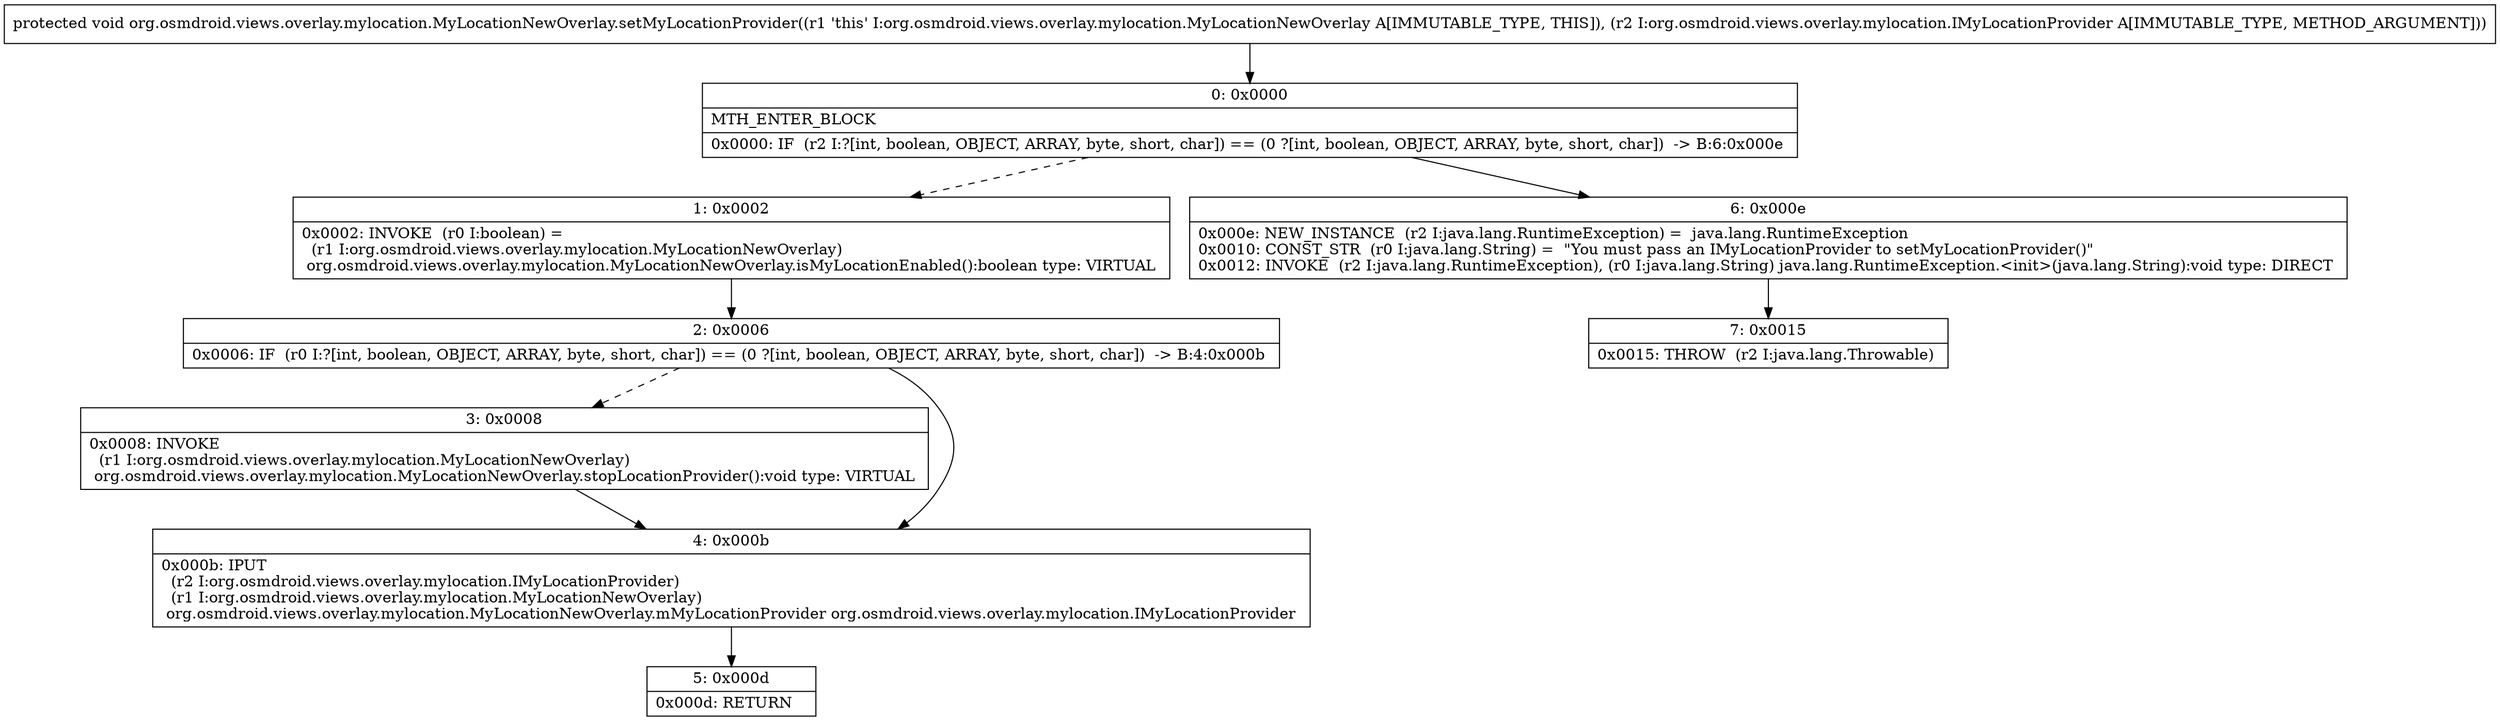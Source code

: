 digraph "CFG fororg.osmdroid.views.overlay.mylocation.MyLocationNewOverlay.setMyLocationProvider(Lorg\/osmdroid\/views\/overlay\/mylocation\/IMyLocationProvider;)V" {
Node_0 [shape=record,label="{0\:\ 0x0000|MTH_ENTER_BLOCK\l|0x0000: IF  (r2 I:?[int, boolean, OBJECT, ARRAY, byte, short, char]) == (0 ?[int, boolean, OBJECT, ARRAY, byte, short, char])  \-\> B:6:0x000e \l}"];
Node_1 [shape=record,label="{1\:\ 0x0002|0x0002: INVOKE  (r0 I:boolean) = \l  (r1 I:org.osmdroid.views.overlay.mylocation.MyLocationNewOverlay)\l org.osmdroid.views.overlay.mylocation.MyLocationNewOverlay.isMyLocationEnabled():boolean type: VIRTUAL \l}"];
Node_2 [shape=record,label="{2\:\ 0x0006|0x0006: IF  (r0 I:?[int, boolean, OBJECT, ARRAY, byte, short, char]) == (0 ?[int, boolean, OBJECT, ARRAY, byte, short, char])  \-\> B:4:0x000b \l}"];
Node_3 [shape=record,label="{3\:\ 0x0008|0x0008: INVOKE  \l  (r1 I:org.osmdroid.views.overlay.mylocation.MyLocationNewOverlay)\l org.osmdroid.views.overlay.mylocation.MyLocationNewOverlay.stopLocationProvider():void type: VIRTUAL \l}"];
Node_4 [shape=record,label="{4\:\ 0x000b|0x000b: IPUT  \l  (r2 I:org.osmdroid.views.overlay.mylocation.IMyLocationProvider)\l  (r1 I:org.osmdroid.views.overlay.mylocation.MyLocationNewOverlay)\l org.osmdroid.views.overlay.mylocation.MyLocationNewOverlay.mMyLocationProvider org.osmdroid.views.overlay.mylocation.IMyLocationProvider \l}"];
Node_5 [shape=record,label="{5\:\ 0x000d|0x000d: RETURN   \l}"];
Node_6 [shape=record,label="{6\:\ 0x000e|0x000e: NEW_INSTANCE  (r2 I:java.lang.RuntimeException) =  java.lang.RuntimeException \l0x0010: CONST_STR  (r0 I:java.lang.String) =  \"You must pass an IMyLocationProvider to setMyLocationProvider()\" \l0x0012: INVOKE  (r2 I:java.lang.RuntimeException), (r0 I:java.lang.String) java.lang.RuntimeException.\<init\>(java.lang.String):void type: DIRECT \l}"];
Node_7 [shape=record,label="{7\:\ 0x0015|0x0015: THROW  (r2 I:java.lang.Throwable) \l}"];
MethodNode[shape=record,label="{protected void org.osmdroid.views.overlay.mylocation.MyLocationNewOverlay.setMyLocationProvider((r1 'this' I:org.osmdroid.views.overlay.mylocation.MyLocationNewOverlay A[IMMUTABLE_TYPE, THIS]), (r2 I:org.osmdroid.views.overlay.mylocation.IMyLocationProvider A[IMMUTABLE_TYPE, METHOD_ARGUMENT])) }"];
MethodNode -> Node_0;
Node_0 -> Node_1[style=dashed];
Node_0 -> Node_6;
Node_1 -> Node_2;
Node_2 -> Node_3[style=dashed];
Node_2 -> Node_4;
Node_3 -> Node_4;
Node_4 -> Node_5;
Node_6 -> Node_7;
}

